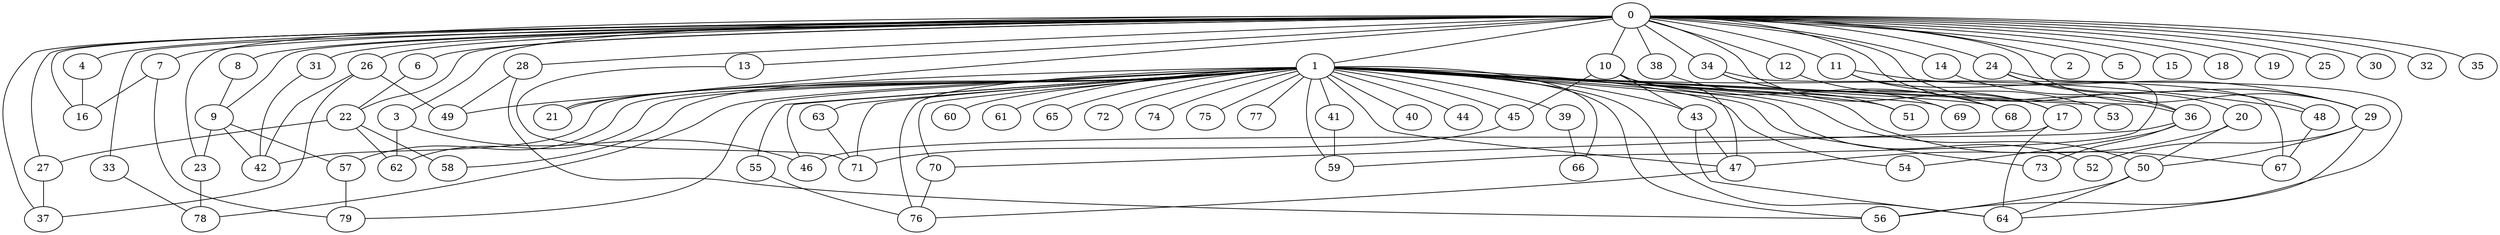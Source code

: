 
graph graphname {
    0 -- 1
0 -- 2
0 -- 3
0 -- 4
0 -- 5
0 -- 6
0 -- 7
0 -- 8
0 -- 9
0 -- 10
0 -- 11
0 -- 12
0 -- 13
0 -- 14
0 -- 15
0 -- 16
0 -- 17
0 -- 18
0 -- 19
0 -- 20
0 -- 21
0 -- 22
0 -- 23
0 -- 24
0 -- 25
0 -- 26
0 -- 27
0 -- 28
0 -- 29
0 -- 30
0 -- 31
0 -- 32
0 -- 33
0 -- 34
0 -- 35
0 -- 36
0 -- 37
0 -- 38
1 -- 39
1 -- 40
1 -- 41
1 -- 42
1 -- 43
1 -- 44
1 -- 45
1 -- 46
1 -- 47
1 -- 48
1 -- 49
1 -- 50
1 -- 51
1 -- 52
1 -- 53
1 -- 54
1 -- 55
1 -- 56
1 -- 57
1 -- 58
1 -- 59
1 -- 60
1 -- 61
1 -- 62
1 -- 63
1 -- 64
1 -- 65
1 -- 66
1 -- 67
1 -- 68
1 -- 69
1 -- 70
1 -- 71
1 -- 72
1 -- 73
1 -- 74
1 -- 75
1 -- 76
1 -- 77
1 -- 78
1 -- 79
1 -- 21
1 -- 36
3 -- 62
3 -- 46
4 -- 16
6 -- 22
7 -- 16
7 -- 79
8 -- 9
9 -- 57
9 -- 23
9 -- 42
10 -- 68
10 -- 43
10 -- 47
10 -- 45
11 -- 29
11 -- 59
11 -- 53
12 -- 17
13 -- 71
14 -- 48
17 -- 64
17 -- 70
20 -- 47
20 -- 50
22 -- 62
22 -- 27
22 -- 58
23 -- 78
24 -- 56
24 -- 29
24 -- 36
26 -- 49
26 -- 37
26 -- 42
27 -- 37
28 -- 56
28 -- 49
29 -- 64
29 -- 50
29 -- 52
31 -- 42
33 -- 78
34 -- 67
34 -- 68
34 -- 69
36 -- 73
36 -- 46
36 -- 54
38 -- 51
39 -- 66
41 -- 59
43 -- 64
43 -- 47
45 -- 71
47 -- 76
48 -- 67
50 -- 56
50 -- 64
55 -- 76
57 -- 79
63 -- 71
70 -- 76

}
